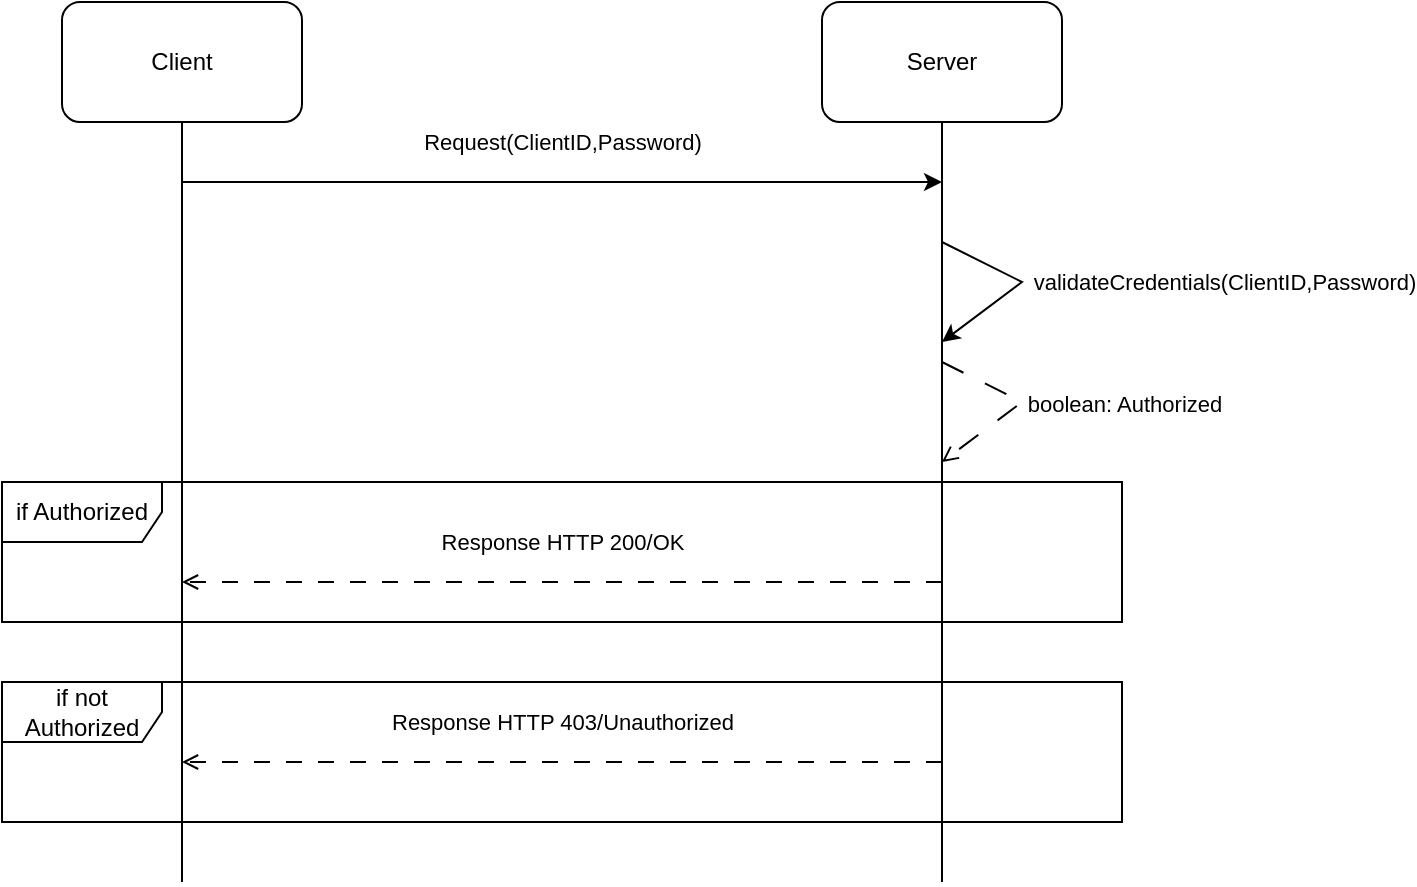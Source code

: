 <mxfile version="24.7.17">
  <diagram name="Seite-1" id="FMvjH3xFwGuSTAeUWFs2">
    <mxGraphModel dx="1185" dy="632" grid="1" gridSize="10" guides="1" tooltips="1" connect="1" arrows="1" fold="1" page="1" pageScale="1" pageWidth="827" pageHeight="1169" math="0" shadow="0">
      <root>
        <mxCell id="0" />
        <mxCell id="1" parent="0" />
        <mxCell id="P0Pjvvc-d_9LYhxQ0QXS-8" style="edgeStyle=orthogonalEdgeStyle;rounded=0;orthogonalLoop=1;jettySize=auto;html=1;endArrow=none;endFill=0;" edge="1" parent="1" source="P0Pjvvc-d_9LYhxQ0QXS-1">
          <mxGeometry relative="1" as="geometry">
            <mxPoint x="190" y="530" as="targetPoint" />
          </mxGeometry>
        </mxCell>
        <mxCell id="P0Pjvvc-d_9LYhxQ0QXS-1" value="Client" style="rounded=1;whiteSpace=wrap;html=1;" vertex="1" parent="1">
          <mxGeometry x="130" y="90" width="120" height="60" as="geometry" />
        </mxCell>
        <mxCell id="P0Pjvvc-d_9LYhxQ0QXS-9" style="edgeStyle=orthogonalEdgeStyle;rounded=0;orthogonalLoop=1;jettySize=auto;html=1;endArrow=none;endFill=0;" edge="1" parent="1" source="P0Pjvvc-d_9LYhxQ0QXS-3">
          <mxGeometry relative="1" as="geometry">
            <mxPoint x="570" y="530" as="targetPoint" />
          </mxGeometry>
        </mxCell>
        <mxCell id="P0Pjvvc-d_9LYhxQ0QXS-3" value="Server" style="rounded=1;whiteSpace=wrap;html=1;" vertex="1" parent="1">
          <mxGeometry x="510" y="90" width="120" height="60" as="geometry" />
        </mxCell>
        <mxCell id="P0Pjvvc-d_9LYhxQ0QXS-12" value="if Authorized" style="shape=umlFrame;whiteSpace=wrap;html=1;pointerEvents=0;width=80;height=30;" vertex="1" parent="1">
          <mxGeometry x="100" y="330" width="560" height="70" as="geometry" />
        </mxCell>
        <mxCell id="P0Pjvvc-d_9LYhxQ0QXS-13" value="" style="endArrow=classic;html=1;rounded=0;" edge="1" parent="1">
          <mxGeometry width="50" height="50" relative="1" as="geometry">
            <mxPoint x="190" y="180" as="sourcePoint" />
            <mxPoint x="570" y="180" as="targetPoint" />
          </mxGeometry>
        </mxCell>
        <mxCell id="P0Pjvvc-d_9LYhxQ0QXS-14" value="Request(ClientID,Password)" style="edgeLabel;html=1;align=center;verticalAlign=middle;resizable=0;points=[];" vertex="1" connectable="0" parent="P0Pjvvc-d_9LYhxQ0QXS-13">
          <mxGeometry x="-0.144" y="1" relative="1" as="geometry">
            <mxPoint x="27" y="-19" as="offset" />
          </mxGeometry>
        </mxCell>
        <mxCell id="P0Pjvvc-d_9LYhxQ0QXS-15" value="" style="endArrow=open;html=1;rounded=0;dashed=1;dashPattern=8 8;endFill=0;" edge="1" parent="1">
          <mxGeometry width="50" height="50" relative="1" as="geometry">
            <mxPoint x="570" y="380" as="sourcePoint" />
            <mxPoint x="190" y="380" as="targetPoint" />
          </mxGeometry>
        </mxCell>
        <mxCell id="P0Pjvvc-d_9LYhxQ0QXS-16" value="Response HTTP 200/OK" style="edgeLabel;html=1;align=center;verticalAlign=middle;resizable=0;points=[];" vertex="1" connectable="0" parent="P0Pjvvc-d_9LYhxQ0QXS-15">
          <mxGeometry x="0.054" y="-1" relative="1" as="geometry">
            <mxPoint x="10" y="-19" as="offset" />
          </mxGeometry>
        </mxCell>
        <mxCell id="P0Pjvvc-d_9LYhxQ0QXS-17" value="if not Authorized" style="shape=umlFrame;whiteSpace=wrap;html=1;pointerEvents=0;width=80;height=30;" vertex="1" parent="1">
          <mxGeometry x="100" y="430" width="560" height="70" as="geometry" />
        </mxCell>
        <mxCell id="P0Pjvvc-d_9LYhxQ0QXS-18" value="" style="endArrow=open;html=1;rounded=0;dashed=1;dashPattern=8 8;endFill=0;" edge="1" parent="1">
          <mxGeometry width="50" height="50" relative="1" as="geometry">
            <mxPoint x="570" y="470" as="sourcePoint" />
            <mxPoint x="190" y="470" as="targetPoint" />
          </mxGeometry>
        </mxCell>
        <mxCell id="P0Pjvvc-d_9LYhxQ0QXS-19" value="Response HTTP 403/Unauthorized" style="edgeLabel;html=1;align=center;verticalAlign=middle;resizable=0;points=[];" vertex="1" connectable="0" parent="P0Pjvvc-d_9LYhxQ0QXS-18">
          <mxGeometry x="0.054" y="-1" relative="1" as="geometry">
            <mxPoint x="10" y="-19" as="offset" />
          </mxGeometry>
        </mxCell>
        <mxCell id="P0Pjvvc-d_9LYhxQ0QXS-20" value="" style="endArrow=classic;html=1;rounded=0;" edge="1" parent="1">
          <mxGeometry width="50" height="50" relative="1" as="geometry">
            <mxPoint x="570" y="210" as="sourcePoint" />
            <mxPoint x="570" y="260" as="targetPoint" />
            <Array as="points">
              <mxPoint x="610" y="230" />
            </Array>
          </mxGeometry>
        </mxCell>
        <mxCell id="P0Pjvvc-d_9LYhxQ0QXS-21" value="validateCredentials(ClientID,Password)" style="edgeLabel;html=1;align=center;verticalAlign=middle;resizable=0;points=[];" vertex="1" connectable="0" parent="P0Pjvvc-d_9LYhxQ0QXS-20">
          <mxGeometry x="-0.373" relative="1" as="geometry">
            <mxPoint x="114" y="7" as="offset" />
          </mxGeometry>
        </mxCell>
        <mxCell id="P0Pjvvc-d_9LYhxQ0QXS-22" value="" style="endArrow=open;html=1;rounded=0;endFill=0;dashed=1;dashPattern=12 12;" edge="1" parent="1">
          <mxGeometry width="50" height="50" relative="1" as="geometry">
            <mxPoint x="570" y="270" as="sourcePoint" />
            <mxPoint x="570" y="320" as="targetPoint" />
            <Array as="points">
              <mxPoint x="610" y="290" />
            </Array>
          </mxGeometry>
        </mxCell>
        <mxCell id="P0Pjvvc-d_9LYhxQ0QXS-24" value="boolean: Authorized" style="edgeLabel;html=1;align=center;verticalAlign=middle;resizable=0;points=[];" vertex="1" connectable="0" parent="P0Pjvvc-d_9LYhxQ0QXS-22">
          <mxGeometry x="-0.369" y="-1" relative="1" as="geometry">
            <mxPoint x="64" y="6" as="offset" />
          </mxGeometry>
        </mxCell>
      </root>
    </mxGraphModel>
  </diagram>
</mxfile>
